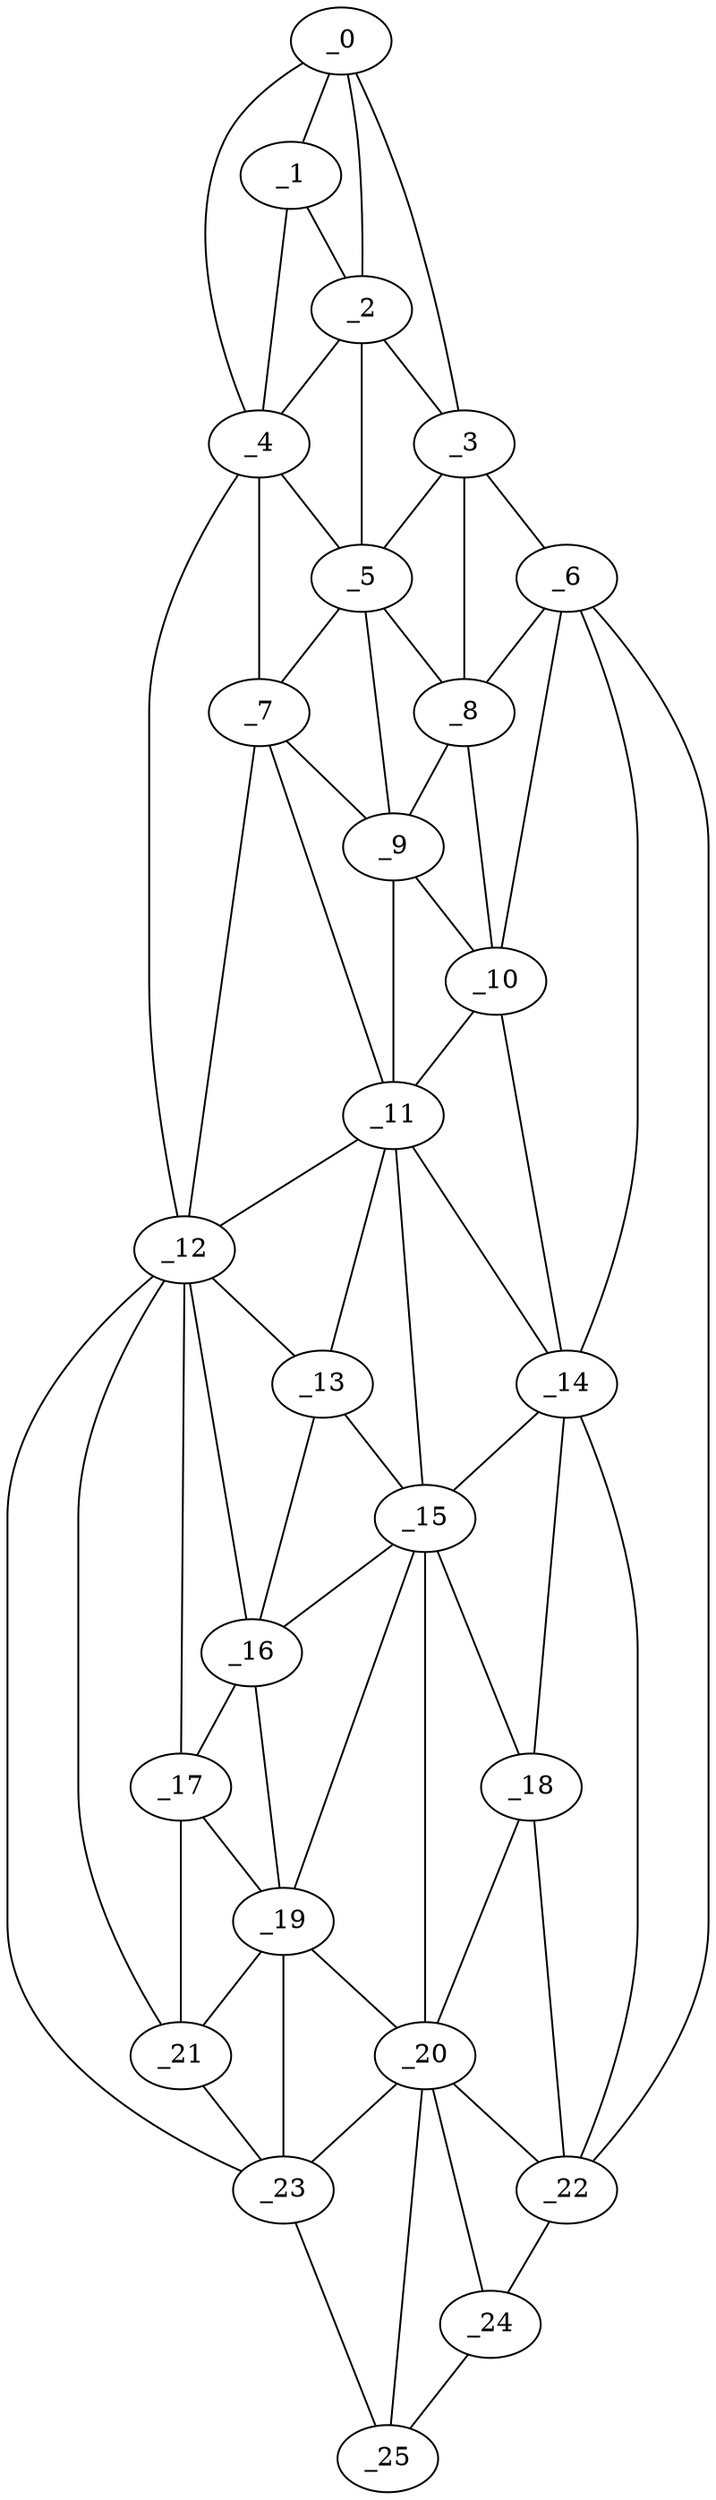 graph "obj6__165.gxl" {
	_0	 [x=7,
		y=55];
	_1	 [x=15,
		y=53];
	_0 -- _1	 [valence=2];
	_2	 [x=16,
		y=59];
	_0 -- _2	 [valence=1];
	_3	 [x=28,
		y=79];
	_0 -- _3	 [valence=1];
	_4	 [x=32,
		y=47];
	_0 -- _4	 [valence=1];
	_1 -- _2	 [valence=2];
	_1 -- _4	 [valence=1];
	_2 -- _3	 [valence=2];
	_2 -- _4	 [valence=2];
	_5	 [x=38,
		y=55];
	_2 -- _5	 [valence=2];
	_3 -- _5	 [valence=2];
	_6	 [x=42,
		y=86];
	_3 -- _6	 [valence=1];
	_8	 [x=49,
		y=72];
	_3 -- _8	 [valence=2];
	_4 -- _5	 [valence=2];
	_7	 [x=44,
		y=49];
	_4 -- _7	 [valence=2];
	_12	 [x=67,
		y=45];
	_4 -- _12	 [valence=1];
	_5 -- _7	 [valence=2];
	_5 -- _8	 [valence=2];
	_9	 [x=55,
		y=61];
	_5 -- _9	 [valence=2];
	_6 -- _8	 [valence=1];
	_10	 [x=55,
		y=79];
	_6 -- _10	 [valence=2];
	_14	 [x=80,
		y=77];
	_6 -- _14	 [valence=2];
	_22	 [x=107,
		y=79];
	_6 -- _22	 [valence=1];
	_7 -- _9	 [valence=2];
	_11	 [x=62,
		y=59];
	_7 -- _11	 [valence=2];
	_7 -- _12	 [valence=1];
	_8 -- _9	 [valence=2];
	_8 -- _10	 [valence=2];
	_9 -- _10	 [valence=1];
	_9 -- _11	 [valence=2];
	_10 -- _11	 [valence=2];
	_10 -- _14	 [valence=2];
	_11 -- _12	 [valence=2];
	_13	 [x=78,
		y=56];
	_11 -- _13	 [valence=2];
	_11 -- _14	 [valence=1];
	_15	 [x=82,
		y=64];
	_11 -- _15	 [valence=2];
	_12 -- _13	 [valence=1];
	_16	 [x=86,
		y=51];
	_12 -- _16	 [valence=2];
	_17	 [x=93,
		y=47];
	_12 -- _17	 [valence=1];
	_21	 [x=104,
		y=47];
	_12 -- _21	 [valence=2];
	_23	 [x=112,
		y=47];
	_12 -- _23	 [valence=1];
	_13 -- _15	 [valence=1];
	_13 -- _16	 [valence=2];
	_14 -- _15	 [valence=2];
	_18	 [x=97,
		y=74];
	_14 -- _18	 [valence=1];
	_14 -- _22	 [valence=2];
	_15 -- _16	 [valence=2];
	_15 -- _18	 [valence=2];
	_19	 [x=99,
		y=54];
	_15 -- _19	 [valence=2];
	_20	 [x=101,
		y=65];
	_15 -- _20	 [valence=2];
	_16 -- _17	 [valence=2];
	_16 -- _19	 [valence=1];
	_17 -- _19	 [valence=1];
	_17 -- _21	 [valence=2];
	_18 -- _20	 [valence=2];
	_18 -- _22	 [valence=1];
	_19 -- _20	 [valence=2];
	_19 -- _21	 [valence=2];
	_19 -- _23	 [valence=2];
	_20 -- _22	 [valence=2];
	_20 -- _23	 [valence=2];
	_24	 [x=122,
		y=70];
	_20 -- _24	 [valence=1];
	_25	 [x=125,
		y=60];
	_20 -- _25	 [valence=2];
	_21 -- _23	 [valence=2];
	_22 -- _24	 [valence=1];
	_23 -- _25	 [valence=1];
	_24 -- _25	 [valence=1];
}
